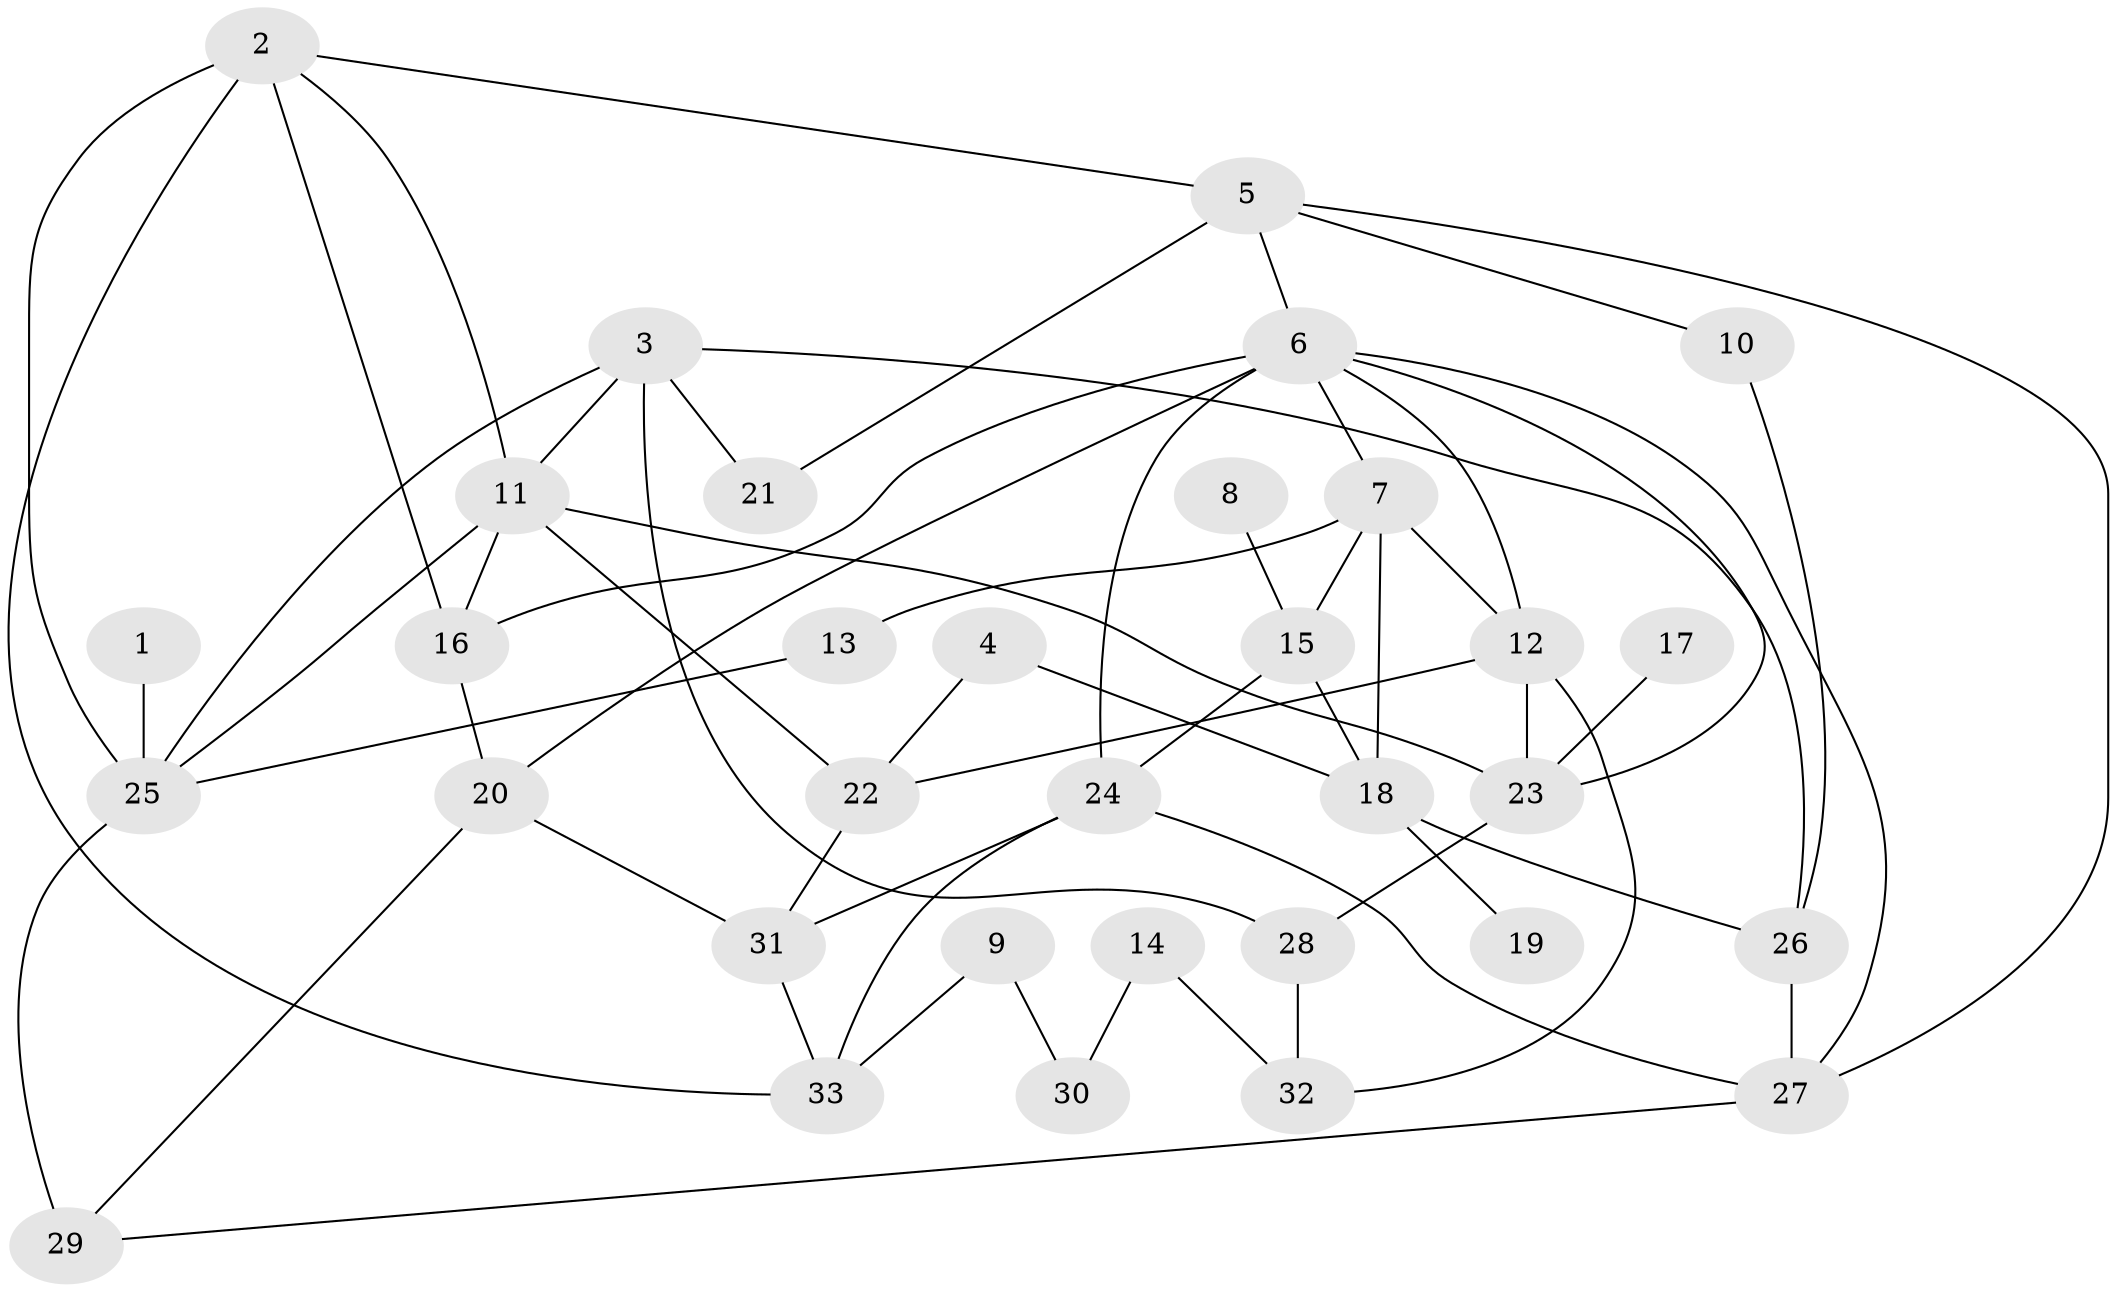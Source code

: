 // original degree distribution, {7: 0.015384615384615385, 1: 0.2153846153846154, 3: 0.12307692307692308, 5: 0.13846153846153847, 4: 0.15384615384615385, 2: 0.2923076923076923, 6: 0.06153846153846154}
// Generated by graph-tools (version 1.1) at 2025/00/03/09/25 03:00:58]
// undirected, 33 vertices, 60 edges
graph export_dot {
graph [start="1"]
  node [color=gray90,style=filled];
  1;
  2;
  3;
  4;
  5;
  6;
  7;
  8;
  9;
  10;
  11;
  12;
  13;
  14;
  15;
  16;
  17;
  18;
  19;
  20;
  21;
  22;
  23;
  24;
  25;
  26;
  27;
  28;
  29;
  30;
  31;
  32;
  33;
  1 -- 25 [weight=1.0];
  2 -- 5 [weight=1.0];
  2 -- 11 [weight=1.0];
  2 -- 16 [weight=1.0];
  2 -- 25 [weight=2.0];
  2 -- 33 [weight=1.0];
  3 -- 11 [weight=1.0];
  3 -- 21 [weight=1.0];
  3 -- 25 [weight=1.0];
  3 -- 26 [weight=1.0];
  3 -- 28 [weight=1.0];
  4 -- 18 [weight=1.0];
  4 -- 22 [weight=1.0];
  5 -- 6 [weight=1.0];
  5 -- 10 [weight=1.0];
  5 -- 21 [weight=2.0];
  5 -- 27 [weight=1.0];
  6 -- 7 [weight=1.0];
  6 -- 12 [weight=1.0];
  6 -- 16 [weight=1.0];
  6 -- 20 [weight=1.0];
  6 -- 23 [weight=1.0];
  6 -- 24 [weight=1.0];
  6 -- 27 [weight=1.0];
  7 -- 12 [weight=1.0];
  7 -- 13 [weight=1.0];
  7 -- 15 [weight=1.0];
  7 -- 18 [weight=1.0];
  8 -- 15 [weight=1.0];
  9 -- 30 [weight=1.0];
  9 -- 33 [weight=1.0];
  10 -- 26 [weight=1.0];
  11 -- 16 [weight=1.0];
  11 -- 22 [weight=1.0];
  11 -- 23 [weight=1.0];
  11 -- 25 [weight=1.0];
  12 -- 22 [weight=1.0];
  12 -- 23 [weight=1.0];
  12 -- 32 [weight=1.0];
  13 -- 25 [weight=1.0];
  14 -- 30 [weight=1.0];
  14 -- 32 [weight=1.0];
  15 -- 18 [weight=1.0];
  15 -- 24 [weight=1.0];
  16 -- 20 [weight=1.0];
  17 -- 23 [weight=1.0];
  18 -- 19 [weight=1.0];
  18 -- 26 [weight=1.0];
  20 -- 29 [weight=1.0];
  20 -- 31 [weight=1.0];
  22 -- 31 [weight=1.0];
  23 -- 28 [weight=1.0];
  24 -- 27 [weight=1.0];
  24 -- 31 [weight=1.0];
  24 -- 33 [weight=1.0];
  25 -- 29 [weight=1.0];
  26 -- 27 [weight=1.0];
  27 -- 29 [weight=1.0];
  28 -- 32 [weight=2.0];
  31 -- 33 [weight=1.0];
}
